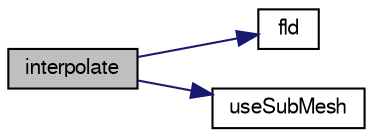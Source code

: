 digraph "interpolate"
{
  bgcolor="transparent";
  edge [fontname="FreeSans",fontsize="10",labelfontname="FreeSans",labelfontsize="10"];
  node [fontname="FreeSans",fontsize="10",shape=record];
  rankdir="LR";
  Node94 [label="interpolate",height=0.2,width=0.4,color="black", fillcolor="grey75", style="filled", fontcolor="black"];
  Node94 -> Node95 [color="midnightblue",fontsize="10",style="solid",fontname="FreeSans"];
  Node95 [label="fld",height=0.2,width=0.4,color="black",URL="$a18899.html#a378472d1f8b33eeefbda63a947476c8c"];
  Node94 -> Node96 [color="midnightblue",fontsize="10",style="solid",fontname="FreeSans"];
  Node96 [label="useSubMesh",height=0.2,width=0.4,color="black",URL="$a31710.html#a52a62d8bd6836a73314a8f9c35753d59",tooltip="Check if running subMesh. "];
}

